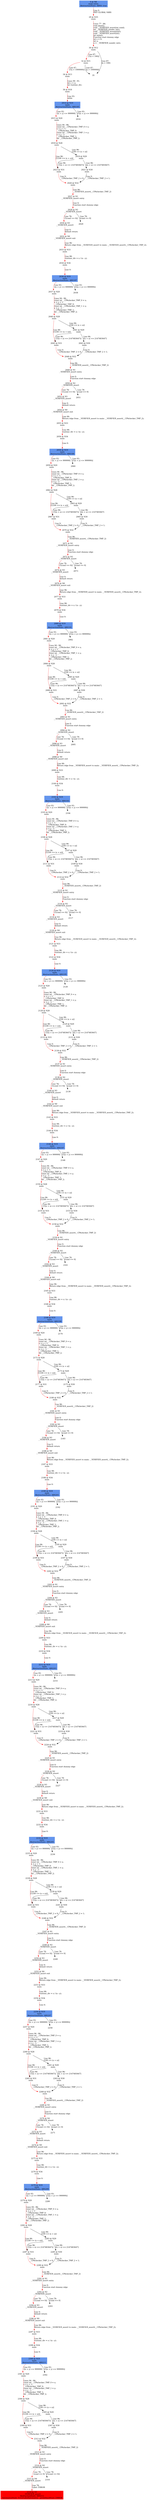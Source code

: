 digraph ARG {
node [style="filled" shape="box" color="white"]
0 [fillcolor="cornflowerblue" label="0 @ N8\nmain entry\nAbstractionState: ABS0: true\n" id="0"]
29 [label="29 @ N35\nmain\n" id="29"]
30 [label="30 @ N12\nmain\n" id="30"]
32 [label="32 @ N15\nmain\n" id="32"]
34 [label="34 @ N13\nmain\n" id="34"]
36 [label="36 @ N18\nmain\n" id="36"]
2014 [fillcolor="cornflowerblue" label="2014 @ N19\nmain\nAbstractionState: ABS185\n" id="2014"]
2015 [label="2015 @ N20\nmain\n" id="2015"]
2018 [label="2018 @ N28\nmain\n" id="2018"]
2023 [label="2023 @ N31\nmain\n" id="2023"]
2026 [label="2026 @ N32\nmain\n" id="2026"]
2027 [label="2027 @ N1\n__VERIFIER_assert entry\n" id="2027"]
2028 [label="2028 @ N2\n__VERIFIER_assert\n" id="2028"]
2030 [label="2030 @ N3\n__VERIFIER_assert\n" id="2030"]
2032 [label="2032 @ N0\n__VERIFIER_assert exit\n" id="2032"]
2033 [label="2033 @ N33\nmain\n" id="2033"]
2034 [label="2034 @ N34\nmain\n" id="2034"]
2036 [fillcolor="cornflowerblue" label="2036 @ N19\nmain\nAbstractionState: ABS187\n" id="2036"]
2037 [label="2037 @ N20\nmain\n" id="2037"]
2040 [label="2040 @ N28\nmain\n" id="2040"]
2045 [label="2045 @ N31\nmain\n" id="2045"]
2048 [label="2048 @ N32\nmain\n" id="2048"]
2049 [label="2049 @ N1\n__VERIFIER_assert entry\n" id="2049"]
2050 [label="2050 @ N2\n__VERIFIER_assert\n" id="2050"]
2052 [label="2052 @ N3\n__VERIFIER_assert\n" id="2052"]
2054 [label="2054 @ N0\n__VERIFIER_assert exit\n" id="2054"]
2055 [label="2055 @ N33\nmain\n" id="2055"]
2056 [label="2056 @ N34\nmain\n" id="2056"]
2058 [fillcolor="cornflowerblue" label="2058 @ N19\nmain\nAbstractionState: ABS189\n" id="2058"]
2059 [label="2059 @ N20\nmain\n" id="2059"]
2062 [label="2062 @ N28\nmain\n" id="2062"]
2067 [label="2067 @ N31\nmain\n" id="2067"]
2070 [label="2070 @ N32\nmain\n" id="2070"]
2071 [label="2071 @ N1\n__VERIFIER_assert entry\n" id="2071"]
2072 [label="2072 @ N2\n__VERIFIER_assert\n" id="2072"]
2074 [label="2074 @ N3\n__VERIFIER_assert\n" id="2074"]
2076 [label="2076 @ N0\n__VERIFIER_assert exit\n" id="2076"]
2077 [label="2077 @ N33\nmain\n" id="2077"]
2078 [label="2078 @ N34\nmain\n" id="2078"]
2080 [fillcolor="cornflowerblue" label="2080 @ N19\nmain\nAbstractionState: ABS191\n" id="2080"]
2081 [label="2081 @ N20\nmain\n" id="2081"]
2084 [label="2084 @ N28\nmain\n" id="2084"]
2089 [label="2089 @ N31\nmain\n" id="2089"]
2092 [label="2092 @ N32\nmain\n" id="2092"]
2093 [label="2093 @ N1\n__VERIFIER_assert entry\n" id="2093"]
2094 [label="2094 @ N2\n__VERIFIER_assert\n" id="2094"]
2096 [label="2096 @ N3\n__VERIFIER_assert\n" id="2096"]
2098 [label="2098 @ N0\n__VERIFIER_assert exit\n" id="2098"]
2099 [label="2099 @ N33\nmain\n" id="2099"]
2100 [label="2100 @ N34\nmain\n" id="2100"]
2102 [fillcolor="cornflowerblue" label="2102 @ N19\nmain\nAbstractionState: ABS193\n" id="2102"]
2103 [label="2103 @ N20\nmain\n" id="2103"]
2106 [label="2106 @ N28\nmain\n" id="2106"]
2111 [label="2111 @ N31\nmain\n" id="2111"]
2114 [label="2114 @ N32\nmain\n" id="2114"]
2115 [label="2115 @ N1\n__VERIFIER_assert entry\n" id="2115"]
2116 [label="2116 @ N2\n__VERIFIER_assert\n" id="2116"]
2118 [label="2118 @ N3\n__VERIFIER_assert\n" id="2118"]
2120 [label="2120 @ N0\n__VERIFIER_assert exit\n" id="2120"]
2121 [label="2121 @ N33\nmain\n" id="2121"]
2122 [label="2122 @ N34\nmain\n" id="2122"]
2124 [fillcolor="cornflowerblue" label="2124 @ N19\nmain\nAbstractionState: ABS195\n" id="2124"]
2125 [label="2125 @ N20\nmain\n" id="2125"]
2128 [label="2128 @ N28\nmain\n" id="2128"]
2133 [label="2133 @ N31\nmain\n" id="2133"]
2136 [label="2136 @ N32\nmain\n" id="2136"]
2137 [label="2137 @ N1\n__VERIFIER_assert entry\n" id="2137"]
2138 [label="2138 @ N2\n__VERIFIER_assert\n" id="2138"]
2140 [label="2140 @ N3\n__VERIFIER_assert\n" id="2140"]
2142 [label="2142 @ N0\n__VERIFIER_assert exit\n" id="2142"]
2143 [label="2143 @ N33\nmain\n" id="2143"]
2144 [label="2144 @ N34\nmain\n" id="2144"]
2146 [fillcolor="cornflowerblue" label="2146 @ N19\nmain\nAbstractionState: ABS197\n" id="2146"]
2147 [label="2147 @ N20\nmain\n" id="2147"]
2150 [label="2150 @ N28\nmain\n" id="2150"]
2155 [label="2155 @ N31\nmain\n" id="2155"]
2158 [label="2158 @ N32\nmain\n" id="2158"]
2159 [label="2159 @ N1\n__VERIFIER_assert entry\n" id="2159"]
2160 [label="2160 @ N2\n__VERIFIER_assert\n" id="2160"]
2162 [label="2162 @ N3\n__VERIFIER_assert\n" id="2162"]
2164 [label="2164 @ N0\n__VERIFIER_assert exit\n" id="2164"]
2165 [label="2165 @ N33\nmain\n" id="2165"]
2166 [label="2166 @ N34\nmain\n" id="2166"]
2168 [fillcolor="cornflowerblue" label="2168 @ N19\nmain\nAbstractionState: ABS199\n" id="2168"]
2169 [label="2169 @ N20\nmain\n" id="2169"]
2172 [label="2172 @ N28\nmain\n" id="2172"]
2177 [label="2177 @ N31\nmain\n" id="2177"]
2180 [label="2180 @ N32\nmain\n" id="2180"]
2181 [label="2181 @ N1\n__VERIFIER_assert entry\n" id="2181"]
2182 [label="2182 @ N2\n__VERIFIER_assert\n" id="2182"]
2184 [label="2184 @ N3\n__VERIFIER_assert\n" id="2184"]
2186 [label="2186 @ N0\n__VERIFIER_assert exit\n" id="2186"]
2187 [label="2187 @ N33\nmain\n" id="2187"]
2188 [label="2188 @ N34\nmain\n" id="2188"]
2190 [fillcolor="cornflowerblue" label="2190 @ N19\nmain\nAbstractionState: ABS201\n" id="2190"]
2191 [label="2191 @ N20\nmain\n" id="2191"]
2194 [label="2194 @ N28\nmain\n" id="2194"]
2199 [label="2199 @ N31\nmain\n" id="2199"]
2202 [label="2202 @ N32\nmain\n" id="2202"]
2203 [label="2203 @ N1\n__VERIFIER_assert entry\n" id="2203"]
2204 [label="2204 @ N2\n__VERIFIER_assert\n" id="2204"]
2206 [label="2206 @ N3\n__VERIFIER_assert\n" id="2206"]
2208 [label="2208 @ N0\n__VERIFIER_assert exit\n" id="2208"]
2209 [label="2209 @ N33\nmain\n" id="2209"]
2210 [label="2210 @ N34\nmain\n" id="2210"]
2212 [fillcolor="cornflowerblue" label="2212 @ N19\nmain\nAbstractionState: ABS203\n" id="2212"]
2213 [label="2213 @ N20\nmain\n" id="2213"]
2216 [label="2216 @ N28\nmain\n" id="2216"]
2221 [label="2221 @ N31\nmain\n" id="2221"]
2224 [label="2224 @ N32\nmain\n" id="2224"]
2225 [label="2225 @ N1\n__VERIFIER_assert entry\n" id="2225"]
2226 [label="2226 @ N2\n__VERIFIER_assert\n" id="2226"]
2228 [label="2228 @ N3\n__VERIFIER_assert\n" id="2228"]
2230 [label="2230 @ N0\n__VERIFIER_assert exit\n" id="2230"]
2231 [label="2231 @ N33\nmain\n" id="2231"]
2232 [label="2232 @ N34\nmain\n" id="2232"]
2234 [fillcolor="cornflowerblue" label="2234 @ N19\nmain\nAbstractionState: ABS205\n" id="2234"]
2235 [label="2235 @ N20\nmain\n" id="2235"]
2238 [label="2238 @ N28\nmain\n" id="2238"]
2243 [label="2243 @ N31\nmain\n" id="2243"]
2246 [label="2246 @ N32\nmain\n" id="2246"]
2247 [label="2247 @ N1\n__VERIFIER_assert entry\n" id="2247"]
2248 [label="2248 @ N2\n__VERIFIER_assert\n" id="2248"]
2250 [label="2250 @ N3\n__VERIFIER_assert\n" id="2250"]
2252 [label="2252 @ N0\n__VERIFIER_assert exit\n" id="2252"]
2253 [label="2253 @ N33\nmain\n" id="2253"]
2254 [label="2254 @ N34\nmain\n" id="2254"]
2256 [fillcolor="cornflowerblue" label="2256 @ N19\nmain\nAbstractionState: ABS207\n" id="2256"]
2257 [label="2257 @ N20\nmain\n" id="2257"]
2260 [label="2260 @ N28\nmain\n" id="2260"]
2265 [label="2265 @ N31\nmain\n" id="2265"]
2268 [label="2268 @ N32\nmain\n" id="2268"]
2269 [label="2269 @ N1\n__VERIFIER_assert entry\n" id="2269"]
2270 [label="2270 @ N2\n__VERIFIER_assert\n" id="2270"]
2272 [label="2272 @ N3\n__VERIFIER_assert\n" id="2272"]
2274 [label="2274 @ N0\n__VERIFIER_assert exit\n" id="2274"]
2275 [label="2275 @ N33\nmain\n" id="2275"]
2276 [label="2276 @ N34\nmain\n" id="2276"]
2278 [fillcolor="cornflowerblue" label="2278 @ N19\nmain\nAbstractionState: ABS209\n" id="2278"]
2279 [label="2279 @ N20\nmain\n" id="2279"]
2282 [label="2282 @ N28\nmain\n" id="2282"]
2287 [label="2287 @ N31\nmain\n" id="2287"]
2290 [label="2290 @ N32\nmain\n" id="2290"]
2291 [label="2291 @ N1\n__VERIFIER_assert entry\n" id="2291"]
2292 [label="2292 @ N2\n__VERIFIER_assert\n" id="2292"]
2294 [label="2294 @ N3\n__VERIFIER_assert\n" id="2294"]
2296 [label="2296 @ N0\n__VERIFIER_assert exit\n" id="2296"]
2297 [label="2297 @ N33\nmain\n" id="2297"]
2298 [label="2298 @ N34\nmain\n" id="2298"]
2300 [fillcolor="cornflowerblue" label="2300 @ N19\nmain\nAbstractionState: ABS211\n" id="2300"]
2301 [label="2301 @ N20\nmain\n" id="2301"]
2304 [label="2304 @ N28\nmain\n" id="2304"]
2309 [label="2309 @ N31\nmain\n" id="2309"]
2312 [label="2312 @ N32\nmain\n" id="2312"]
2313 [label="2313 @ N1\n__VERIFIER_assert entry\n" id="2313"]
2314 [label="2314 @ N2\n__VERIFIER_assert\n" id="2314"]
2315 [label="2315 @ N4\n__VERIFIER_assert\n" id="2315"]
2318 [fillcolor="red" label="2318 @ N5\n__VERIFIER_assert\nAbstractionState: ABS212\n AutomatonState: ErrorLabelAutomaton: _predefinedState_ERROR\n" id="2318"]
2305 [label="2305 @ N29\nmain\n" id="2305"]
2307 [label="2307 @ N30\nmain\n" id="2307"]
2283 [label="2283 @ N29\nmain\n" id="2283"]
2285 [label="2285 @ N30\nmain\n" id="2285"]
2261 [label="2261 @ N29\nmain\n" id="2261"]
2263 [label="2263 @ N30\nmain\n" id="2263"]
2239 [label="2239 @ N29\nmain\n" id="2239"]
2241 [label="2241 @ N30\nmain\n" id="2241"]
2217 [label="2217 @ N29\nmain\n" id="2217"]
2219 [label="2219 @ N30\nmain\n" id="2219"]
2195 [label="2195 @ N29\nmain\n" id="2195"]
2197 [label="2197 @ N30\nmain\n" id="2197"]
2173 [label="2173 @ N29\nmain\n" id="2173"]
2175 [label="2175 @ N30\nmain\n" id="2175"]
2151 [label="2151 @ N29\nmain\n" id="2151"]
2153 [label="2153 @ N30\nmain\n" id="2153"]
2129 [label="2129 @ N29\nmain\n" id="2129"]
2131 [label="2131 @ N30\nmain\n" id="2131"]
2107 [label="2107 @ N29\nmain\n" id="2107"]
2109 [label="2109 @ N30\nmain\n" id="2109"]
2085 [label="2085 @ N29\nmain\n" id="2085"]
2087 [label="2087 @ N30\nmain\n" id="2087"]
2063 [label="2063 @ N29\nmain\n" id="2063"]
2065 [label="2065 @ N30\nmain\n" id="2065"]
2041 [label="2041 @ N29\nmain\n" id="2041"]
2043 [label="2043 @ N30\nmain\n" id="2043"]
2019 [label="2019 @ N29\nmain\n" id="2019"]
2021 [label="2021 @ N30\nmain\n" id="2021"]
0 -> 29 [color="red" label="Line 0: \lINIT GLOBAL VARS\l" id="0 -> 29"]
29 -> 30 [color="red" label="Lines 77 - 86: \lvoid abort();\lvoid __VERIFIER_assert(int cond);\lint __VERIFIER_nondet_int();\lvoid __VERIFIER_assume(int);\lvoid __VERIFIER_assert(int);\lint main();\lFunction start dummy edge\lint x = 0;\lint n;\ln = __VERIFIER_nondet_int();\l" id="29 -> 30"]
30 -> 32 [color="red" label="Line 87: \l[!(n < 100)]\l" id="30 -> 32"]
30 -> 35 [label="Line 87: \l[n < 100]\l" id="30 -> 35"]
32 -> 34 [color="red" label="Line 87: \l[!(n > 1000000)]\l" id="32 -> 34"]
32 -> 35 [label="Line 87: \l[n > 1000000]\l" id="32 -> 35"]
34 -> 36 [color="red" label="Lines 90 - 91: \lint y = n;\lint runtime_div;\l" id="34 -> 36"]
36 -> 2014 [color="red" label="Line 93: \lwhile\l" id="36 -> 2014"]
2014 -> 2015 [color="red" label="Line 93: \l[(x + y) <= 999999]\l" id="2014 -> 2015"]
2014 -> 2016 [label="Line 93: \l[!((x + y) <= 999999)]\l" id="2014 -> 2016"]
2015 -> 2018 [color="red" label="Lines 94 - 96: \lconst int __CPAchecker_TMP_0 = x;\lx = x + 1;\l__CPAchecker_TMP_0;\lconst int __CPAchecker_TMP_1 = y;\ly = y - 1;\l__CPAchecker_TMP_1;\lint __CPAchecker_TMP_2;\l" id="2015 -> 2018"]
2018 -> 2019 [label="Line 96: \l[100 <= (x + n)]\l" id="2018 -> 2019"]
2018 -> 2023 [color="red" label="Line 96: \l[!(100 <= (x + n))]\l" id="2018 -> 2023"]
2023 -> 2026 [color="red" label="Line 0: \l__CPAchecker_TMP_2 = 0;\l" id="2023 -> 2026"]
2026 -> 2027 [color="red" label="Line 96: \l__VERIFIER_assert(__CPAchecker_TMP_2)\l" id="2026 -> 2027"]
2027 -> 2028 [color="red" label="Line 0: \lFunction start dummy edge\l" id="2027 -> 2028"]
2028 -> 2029 [label="Line 78: \l[cond == 0]\l" id="2028 -> 2029"]
2028 -> 2030 [color="red" label="Line 78: \l[!(cond == 0)]\l" id="2028 -> 2030"]
2030 -> 2032 [color="red" label="Line 0: \ldefault return\l" id="2030 -> 2032"]
2032 -> 2033 [color="red" label="Line 96: \lReturn edge from __VERIFIER_assert to main: __VERIFIER_assert(__CPAchecker_TMP_2);\l" id="2032 -> 2033"]
2033 -> 2034 [color="red" label="Line 98: \lruntime_div = x / (n - y);\l" id="2033 -> 2034"]
2034 -> 2036 [color="red" label="Line 0: \l\l" id="2034 -> 2036"]
2036 -> 2037 [color="red" label="Line 93: \l[(x + y) <= 999999]\l" id="2036 -> 2037"]
2036 -> 2038 [label="Line 93: \l[!((x + y) <= 999999)]\l" id="2036 -> 2038"]
2037 -> 2040 [color="red" label="Lines 94 - 96: \lconst int __CPAchecker_TMP_0 = x;\lx = x + 1;\l__CPAchecker_TMP_0;\lconst int __CPAchecker_TMP_1 = y;\ly = y - 1;\l__CPAchecker_TMP_1;\lint __CPAchecker_TMP_2;\l" id="2037 -> 2040"]
2040 -> 2041 [label="Line 96: \l[100 <= (x + n)]\l" id="2040 -> 2041"]
2040 -> 2045 [color="red" label="Line 96: \l[!(100 <= (x + n))]\l" id="2040 -> 2045"]
2045 -> 2048 [color="red" label="Line 0: \l__CPAchecker_TMP_2 = 0;\l" id="2045 -> 2048"]
2048 -> 2049 [color="red" label="Line 96: \l__VERIFIER_assert(__CPAchecker_TMP_2)\l" id="2048 -> 2049"]
2049 -> 2050 [color="red" label="Line 0: \lFunction start dummy edge\l" id="2049 -> 2050"]
2050 -> 2051 [label="Line 78: \l[cond == 0]\l" id="2050 -> 2051"]
2050 -> 2052 [color="red" label="Line 78: \l[!(cond == 0)]\l" id="2050 -> 2052"]
2052 -> 2054 [color="red" label="Line 0: \ldefault return\l" id="2052 -> 2054"]
2054 -> 2055 [color="red" label="Line 96: \lReturn edge from __VERIFIER_assert to main: __VERIFIER_assert(__CPAchecker_TMP_2);\l" id="2054 -> 2055"]
2055 -> 2056 [color="red" label="Line 98: \lruntime_div = x / (n - y);\l" id="2055 -> 2056"]
2056 -> 2058 [color="red" label="Line 0: \l\l" id="2056 -> 2058"]
2058 -> 2059 [color="red" label="Line 93: \l[(x + y) <= 999999]\l" id="2058 -> 2059"]
2058 -> 2060 [label="Line 93: \l[!((x + y) <= 999999)]\l" id="2058 -> 2060"]
2059 -> 2062 [color="red" label="Lines 94 - 96: \lconst int __CPAchecker_TMP_0 = x;\lx = x + 1;\l__CPAchecker_TMP_0;\lconst int __CPAchecker_TMP_1 = y;\ly = y - 1;\l__CPAchecker_TMP_1;\lint __CPAchecker_TMP_2;\l" id="2059 -> 2062"]
2062 -> 2063 [label="Line 96: \l[100 <= (x + n)]\l" id="2062 -> 2063"]
2062 -> 2067 [color="red" label="Line 96: \l[!(100 <= (x + n))]\l" id="2062 -> 2067"]
2067 -> 2070 [color="red" label="Line 0: \l__CPAchecker_TMP_2 = 0;\l" id="2067 -> 2070"]
2070 -> 2071 [color="red" label="Line 96: \l__VERIFIER_assert(__CPAchecker_TMP_2)\l" id="2070 -> 2071"]
2071 -> 2072 [color="red" label="Line 0: \lFunction start dummy edge\l" id="2071 -> 2072"]
2072 -> 2073 [label="Line 78: \l[cond == 0]\l" id="2072 -> 2073"]
2072 -> 2074 [color="red" label="Line 78: \l[!(cond == 0)]\l" id="2072 -> 2074"]
2074 -> 2076 [color="red" label="Line 0: \ldefault return\l" id="2074 -> 2076"]
2076 -> 2077 [color="red" label="Line 96: \lReturn edge from __VERIFIER_assert to main: __VERIFIER_assert(__CPAchecker_TMP_2);\l" id="2076 -> 2077"]
2077 -> 2078 [color="red" label="Line 98: \lruntime_div = x / (n - y);\l" id="2077 -> 2078"]
2078 -> 2080 [color="red" label="Line 0: \l\l" id="2078 -> 2080"]
2080 -> 2081 [color="red" label="Line 93: \l[(x + y) <= 999999]\l" id="2080 -> 2081"]
2080 -> 2082 [label="Line 93: \l[!((x + y) <= 999999)]\l" id="2080 -> 2082"]
2081 -> 2084 [color="red" label="Lines 94 - 96: \lconst int __CPAchecker_TMP_0 = x;\lx = x + 1;\l__CPAchecker_TMP_0;\lconst int __CPAchecker_TMP_1 = y;\ly = y - 1;\l__CPAchecker_TMP_1;\lint __CPAchecker_TMP_2;\l" id="2081 -> 2084"]
2084 -> 2085 [label="Line 96: \l[100 <= (x + n)]\l" id="2084 -> 2085"]
2084 -> 2089 [color="red" label="Line 96: \l[!(100 <= (x + n))]\l" id="2084 -> 2089"]
2089 -> 2092 [color="red" label="Line 0: \l__CPAchecker_TMP_2 = 0;\l" id="2089 -> 2092"]
2092 -> 2093 [color="red" label="Line 96: \l__VERIFIER_assert(__CPAchecker_TMP_2)\l" id="2092 -> 2093"]
2093 -> 2094 [color="red" label="Line 0: \lFunction start dummy edge\l" id="2093 -> 2094"]
2094 -> 2095 [label="Line 78: \l[cond == 0]\l" id="2094 -> 2095"]
2094 -> 2096 [color="red" label="Line 78: \l[!(cond == 0)]\l" id="2094 -> 2096"]
2096 -> 2098 [color="red" label="Line 0: \ldefault return\l" id="2096 -> 2098"]
2098 -> 2099 [color="red" label="Line 96: \lReturn edge from __VERIFIER_assert to main: __VERIFIER_assert(__CPAchecker_TMP_2);\l" id="2098 -> 2099"]
2099 -> 2100 [color="red" label="Line 98: \lruntime_div = x / (n - y);\l" id="2099 -> 2100"]
2100 -> 2102 [color="red" label="Line 0: \l\l" id="2100 -> 2102"]
2102 -> 2103 [color="red" label="Line 93: \l[(x + y) <= 999999]\l" id="2102 -> 2103"]
2102 -> 2104 [label="Line 93: \l[!((x + y) <= 999999)]\l" id="2102 -> 2104"]
2103 -> 2106 [color="red" label="Lines 94 - 96: \lconst int __CPAchecker_TMP_0 = x;\lx = x + 1;\l__CPAchecker_TMP_0;\lconst int __CPAchecker_TMP_1 = y;\ly = y - 1;\l__CPAchecker_TMP_1;\lint __CPAchecker_TMP_2;\l" id="2103 -> 2106"]
2106 -> 2107 [label="Line 96: \l[100 <= (x + n)]\l" id="2106 -> 2107"]
2106 -> 2111 [color="red" label="Line 96: \l[!(100 <= (x + n))]\l" id="2106 -> 2111"]
2111 -> 2114 [color="red" label="Line 0: \l__CPAchecker_TMP_2 = 0;\l" id="2111 -> 2114"]
2114 -> 2115 [color="red" label="Line 96: \l__VERIFIER_assert(__CPAchecker_TMP_2)\l" id="2114 -> 2115"]
2115 -> 2116 [color="red" label="Line 0: \lFunction start dummy edge\l" id="2115 -> 2116"]
2116 -> 2117 [label="Line 78: \l[cond == 0]\l" id="2116 -> 2117"]
2116 -> 2118 [color="red" label="Line 78: \l[!(cond == 0)]\l" id="2116 -> 2118"]
2118 -> 2120 [color="red" label="Line 0: \ldefault return\l" id="2118 -> 2120"]
2120 -> 2121 [color="red" label="Line 96: \lReturn edge from __VERIFIER_assert to main: __VERIFIER_assert(__CPAchecker_TMP_2);\l" id="2120 -> 2121"]
2121 -> 2122 [color="red" label="Line 98: \lruntime_div = x / (n - y);\l" id="2121 -> 2122"]
2122 -> 2124 [color="red" label="Line 0: \l\l" id="2122 -> 2124"]
2124 -> 2125 [color="red" label="Line 93: \l[(x + y) <= 999999]\l" id="2124 -> 2125"]
2124 -> 2126 [label="Line 93: \l[!((x + y) <= 999999)]\l" id="2124 -> 2126"]
2125 -> 2128 [color="red" label="Lines 94 - 96: \lconst int __CPAchecker_TMP_0 = x;\lx = x + 1;\l__CPAchecker_TMP_0;\lconst int __CPAchecker_TMP_1 = y;\ly = y - 1;\l__CPAchecker_TMP_1;\lint __CPAchecker_TMP_2;\l" id="2125 -> 2128"]
2128 -> 2129 [label="Line 96: \l[100 <= (x + n)]\l" id="2128 -> 2129"]
2128 -> 2133 [color="red" label="Line 96: \l[!(100 <= (x + n))]\l" id="2128 -> 2133"]
2133 -> 2136 [color="red" label="Line 0: \l__CPAchecker_TMP_2 = 0;\l" id="2133 -> 2136"]
2136 -> 2137 [color="red" label="Line 96: \l__VERIFIER_assert(__CPAchecker_TMP_2)\l" id="2136 -> 2137"]
2137 -> 2138 [color="red" label="Line 0: \lFunction start dummy edge\l" id="2137 -> 2138"]
2138 -> 2139 [label="Line 78: \l[cond == 0]\l" id="2138 -> 2139"]
2138 -> 2140 [color="red" label="Line 78: \l[!(cond == 0)]\l" id="2138 -> 2140"]
2140 -> 2142 [color="red" label="Line 0: \ldefault return\l" id="2140 -> 2142"]
2142 -> 2143 [color="red" label="Line 96: \lReturn edge from __VERIFIER_assert to main: __VERIFIER_assert(__CPAchecker_TMP_2);\l" id="2142 -> 2143"]
2143 -> 2144 [color="red" label="Line 98: \lruntime_div = x / (n - y);\l" id="2143 -> 2144"]
2144 -> 2146 [color="red" label="Line 0: \l\l" id="2144 -> 2146"]
2146 -> 2147 [color="red" label="Line 93: \l[(x + y) <= 999999]\l" id="2146 -> 2147"]
2146 -> 2148 [label="Line 93: \l[!((x + y) <= 999999)]\l" id="2146 -> 2148"]
2147 -> 2150 [color="red" label="Lines 94 - 96: \lconst int __CPAchecker_TMP_0 = x;\lx = x + 1;\l__CPAchecker_TMP_0;\lconst int __CPAchecker_TMP_1 = y;\ly = y - 1;\l__CPAchecker_TMP_1;\lint __CPAchecker_TMP_2;\l" id="2147 -> 2150"]
2150 -> 2151 [label="Line 96: \l[100 <= (x + n)]\l" id="2150 -> 2151"]
2150 -> 2155 [color="red" label="Line 96: \l[!(100 <= (x + n))]\l" id="2150 -> 2155"]
2155 -> 2158 [color="red" label="Line 0: \l__CPAchecker_TMP_2 = 0;\l" id="2155 -> 2158"]
2158 -> 2159 [color="red" label="Line 96: \l__VERIFIER_assert(__CPAchecker_TMP_2)\l" id="2158 -> 2159"]
2159 -> 2160 [color="red" label="Line 0: \lFunction start dummy edge\l" id="2159 -> 2160"]
2160 -> 2161 [label="Line 78: \l[cond == 0]\l" id="2160 -> 2161"]
2160 -> 2162 [color="red" label="Line 78: \l[!(cond == 0)]\l" id="2160 -> 2162"]
2162 -> 2164 [color="red" label="Line 0: \ldefault return\l" id="2162 -> 2164"]
2164 -> 2165 [color="red" label="Line 96: \lReturn edge from __VERIFIER_assert to main: __VERIFIER_assert(__CPAchecker_TMP_2);\l" id="2164 -> 2165"]
2165 -> 2166 [color="red" label="Line 98: \lruntime_div = x / (n - y);\l" id="2165 -> 2166"]
2166 -> 2168 [color="red" label="Line 0: \l\l" id="2166 -> 2168"]
2168 -> 2169 [color="red" label="Line 93: \l[(x + y) <= 999999]\l" id="2168 -> 2169"]
2168 -> 2170 [label="Line 93: \l[!((x + y) <= 999999)]\l" id="2168 -> 2170"]
2169 -> 2172 [color="red" label="Lines 94 - 96: \lconst int __CPAchecker_TMP_0 = x;\lx = x + 1;\l__CPAchecker_TMP_0;\lconst int __CPAchecker_TMP_1 = y;\ly = y - 1;\l__CPAchecker_TMP_1;\lint __CPAchecker_TMP_2;\l" id="2169 -> 2172"]
2172 -> 2173 [label="Line 96: \l[100 <= (x + n)]\l" id="2172 -> 2173"]
2172 -> 2177 [color="red" label="Line 96: \l[!(100 <= (x + n))]\l" id="2172 -> 2177"]
2177 -> 2180 [color="red" label="Line 0: \l__CPAchecker_TMP_2 = 0;\l" id="2177 -> 2180"]
2180 -> 2181 [color="red" label="Line 96: \l__VERIFIER_assert(__CPAchecker_TMP_2)\l" id="2180 -> 2181"]
2181 -> 2182 [color="red" label="Line 0: \lFunction start dummy edge\l" id="2181 -> 2182"]
2182 -> 2183 [label="Line 78: \l[cond == 0]\l" id="2182 -> 2183"]
2182 -> 2184 [color="red" label="Line 78: \l[!(cond == 0)]\l" id="2182 -> 2184"]
2184 -> 2186 [color="red" label="Line 0: \ldefault return\l" id="2184 -> 2186"]
2186 -> 2187 [color="red" label="Line 96: \lReturn edge from __VERIFIER_assert to main: __VERIFIER_assert(__CPAchecker_TMP_2);\l" id="2186 -> 2187"]
2187 -> 2188 [color="red" label="Line 98: \lruntime_div = x / (n - y);\l" id="2187 -> 2188"]
2188 -> 2190 [color="red" label="Line 0: \l\l" id="2188 -> 2190"]
2190 -> 2191 [color="red" label="Line 93: \l[(x + y) <= 999999]\l" id="2190 -> 2191"]
2190 -> 2192 [label="Line 93: \l[!((x + y) <= 999999)]\l" id="2190 -> 2192"]
2191 -> 2194 [color="red" label="Lines 94 - 96: \lconst int __CPAchecker_TMP_0 = x;\lx = x + 1;\l__CPAchecker_TMP_0;\lconst int __CPAchecker_TMP_1 = y;\ly = y - 1;\l__CPAchecker_TMP_1;\lint __CPAchecker_TMP_2;\l" id="2191 -> 2194"]
2194 -> 2195 [label="Line 96: \l[100 <= (x + n)]\l" id="2194 -> 2195"]
2194 -> 2199 [color="red" label="Line 96: \l[!(100 <= (x + n))]\l" id="2194 -> 2199"]
2199 -> 2202 [color="red" label="Line 0: \l__CPAchecker_TMP_2 = 0;\l" id="2199 -> 2202"]
2202 -> 2203 [color="red" label="Line 96: \l__VERIFIER_assert(__CPAchecker_TMP_2)\l" id="2202 -> 2203"]
2203 -> 2204 [color="red" label="Line 0: \lFunction start dummy edge\l" id="2203 -> 2204"]
2204 -> 2205 [label="Line 78: \l[cond == 0]\l" id="2204 -> 2205"]
2204 -> 2206 [color="red" label="Line 78: \l[!(cond == 0)]\l" id="2204 -> 2206"]
2206 -> 2208 [color="red" label="Line 0: \ldefault return\l" id="2206 -> 2208"]
2208 -> 2209 [color="red" label="Line 96: \lReturn edge from __VERIFIER_assert to main: __VERIFIER_assert(__CPAchecker_TMP_2);\l" id="2208 -> 2209"]
2209 -> 2210 [color="red" label="Line 98: \lruntime_div = x / (n - y);\l" id="2209 -> 2210"]
2210 -> 2212 [color="red" label="Line 0: \l\l" id="2210 -> 2212"]
2212 -> 2213 [color="red" label="Line 93: \l[(x + y) <= 999999]\l" id="2212 -> 2213"]
2212 -> 2214 [label="Line 93: \l[!((x + y) <= 999999)]\l" id="2212 -> 2214"]
2213 -> 2216 [color="red" label="Lines 94 - 96: \lconst int __CPAchecker_TMP_0 = x;\lx = x + 1;\l__CPAchecker_TMP_0;\lconst int __CPAchecker_TMP_1 = y;\ly = y - 1;\l__CPAchecker_TMP_1;\lint __CPAchecker_TMP_2;\l" id="2213 -> 2216"]
2216 -> 2217 [label="Line 96: \l[100 <= (x + n)]\l" id="2216 -> 2217"]
2216 -> 2221 [color="red" label="Line 96: \l[!(100 <= (x + n))]\l" id="2216 -> 2221"]
2221 -> 2224 [color="red" label="Line 0: \l__CPAchecker_TMP_2 = 0;\l" id="2221 -> 2224"]
2224 -> 2225 [color="red" label="Line 96: \l__VERIFIER_assert(__CPAchecker_TMP_2)\l" id="2224 -> 2225"]
2225 -> 2226 [color="red" label="Line 0: \lFunction start dummy edge\l" id="2225 -> 2226"]
2226 -> 2227 [label="Line 78: \l[cond == 0]\l" id="2226 -> 2227"]
2226 -> 2228 [color="red" label="Line 78: \l[!(cond == 0)]\l" id="2226 -> 2228"]
2228 -> 2230 [color="red" label="Line 0: \ldefault return\l" id="2228 -> 2230"]
2230 -> 2231 [color="red" label="Line 96: \lReturn edge from __VERIFIER_assert to main: __VERIFIER_assert(__CPAchecker_TMP_2);\l" id="2230 -> 2231"]
2231 -> 2232 [color="red" label="Line 98: \lruntime_div = x / (n - y);\l" id="2231 -> 2232"]
2232 -> 2234 [color="red" label="Line 0: \l\l" id="2232 -> 2234"]
2234 -> 2235 [color="red" label="Line 93: \l[(x + y) <= 999999]\l" id="2234 -> 2235"]
2234 -> 2236 [label="Line 93: \l[!((x + y) <= 999999)]\l" id="2234 -> 2236"]
2235 -> 2238 [color="red" label="Lines 94 - 96: \lconst int __CPAchecker_TMP_0 = x;\lx = x + 1;\l__CPAchecker_TMP_0;\lconst int __CPAchecker_TMP_1 = y;\ly = y - 1;\l__CPAchecker_TMP_1;\lint __CPAchecker_TMP_2;\l" id="2235 -> 2238"]
2238 -> 2239 [label="Line 96: \l[100 <= (x + n)]\l" id="2238 -> 2239"]
2238 -> 2243 [color="red" label="Line 96: \l[!(100 <= (x + n))]\l" id="2238 -> 2243"]
2243 -> 2246 [color="red" label="Line 0: \l__CPAchecker_TMP_2 = 0;\l" id="2243 -> 2246"]
2246 -> 2247 [color="red" label="Line 96: \l__VERIFIER_assert(__CPAchecker_TMP_2)\l" id="2246 -> 2247"]
2247 -> 2248 [color="red" label="Line 0: \lFunction start dummy edge\l" id="2247 -> 2248"]
2248 -> 2249 [label="Line 78: \l[cond == 0]\l" id="2248 -> 2249"]
2248 -> 2250 [color="red" label="Line 78: \l[!(cond == 0)]\l" id="2248 -> 2250"]
2250 -> 2252 [color="red" label="Line 0: \ldefault return\l" id="2250 -> 2252"]
2252 -> 2253 [color="red" label="Line 96: \lReturn edge from __VERIFIER_assert to main: __VERIFIER_assert(__CPAchecker_TMP_2);\l" id="2252 -> 2253"]
2253 -> 2254 [color="red" label="Line 98: \lruntime_div = x / (n - y);\l" id="2253 -> 2254"]
2254 -> 2256 [color="red" label="Line 0: \l\l" id="2254 -> 2256"]
2256 -> 2257 [color="red" label="Line 93: \l[(x + y) <= 999999]\l" id="2256 -> 2257"]
2256 -> 2258 [label="Line 93: \l[!((x + y) <= 999999)]\l" id="2256 -> 2258"]
2257 -> 2260 [color="red" label="Lines 94 - 96: \lconst int __CPAchecker_TMP_0 = x;\lx = x + 1;\l__CPAchecker_TMP_0;\lconst int __CPAchecker_TMP_1 = y;\ly = y - 1;\l__CPAchecker_TMP_1;\lint __CPAchecker_TMP_2;\l" id="2257 -> 2260"]
2260 -> 2261 [label="Line 96: \l[100 <= (x + n)]\l" id="2260 -> 2261"]
2260 -> 2265 [color="red" label="Line 96: \l[!(100 <= (x + n))]\l" id="2260 -> 2265"]
2265 -> 2268 [color="red" label="Line 0: \l__CPAchecker_TMP_2 = 0;\l" id="2265 -> 2268"]
2268 -> 2269 [color="red" label="Line 96: \l__VERIFIER_assert(__CPAchecker_TMP_2)\l" id="2268 -> 2269"]
2269 -> 2270 [color="red" label="Line 0: \lFunction start dummy edge\l" id="2269 -> 2270"]
2270 -> 2271 [label="Line 78: \l[cond == 0]\l" id="2270 -> 2271"]
2270 -> 2272 [color="red" label="Line 78: \l[!(cond == 0)]\l" id="2270 -> 2272"]
2272 -> 2274 [color="red" label="Line 0: \ldefault return\l" id="2272 -> 2274"]
2274 -> 2275 [color="red" label="Line 96: \lReturn edge from __VERIFIER_assert to main: __VERIFIER_assert(__CPAchecker_TMP_2);\l" id="2274 -> 2275"]
2275 -> 2276 [color="red" label="Line 98: \lruntime_div = x / (n - y);\l" id="2275 -> 2276"]
2276 -> 2278 [color="red" label="Line 0: \l\l" id="2276 -> 2278"]
2278 -> 2279 [color="red" label="Line 93: \l[(x + y) <= 999999]\l" id="2278 -> 2279"]
2278 -> 2280 [label="Line 93: \l[!((x + y) <= 999999)]\l" id="2278 -> 2280"]
2279 -> 2282 [color="red" label="Lines 94 - 96: \lconst int __CPAchecker_TMP_0 = x;\lx = x + 1;\l__CPAchecker_TMP_0;\lconst int __CPAchecker_TMP_1 = y;\ly = y - 1;\l__CPAchecker_TMP_1;\lint __CPAchecker_TMP_2;\l" id="2279 -> 2282"]
2282 -> 2283 [label="Line 96: \l[100 <= (x + n)]\l" id="2282 -> 2283"]
2282 -> 2287 [color="red" label="Line 96: \l[!(100 <= (x + n))]\l" id="2282 -> 2287"]
2287 -> 2290 [color="red" label="Line 0: \l__CPAchecker_TMP_2 = 0;\l" id="2287 -> 2290"]
2290 -> 2291 [color="red" label="Line 96: \l__VERIFIER_assert(__CPAchecker_TMP_2)\l" id="2290 -> 2291"]
2291 -> 2292 [color="red" label="Line 0: \lFunction start dummy edge\l" id="2291 -> 2292"]
2292 -> 2293 [label="Line 78: \l[cond == 0]\l" id="2292 -> 2293"]
2292 -> 2294 [color="red" label="Line 78: \l[!(cond == 0)]\l" id="2292 -> 2294"]
2294 -> 2296 [color="red" label="Line 0: \ldefault return\l" id="2294 -> 2296"]
2296 -> 2297 [color="red" label="Line 96: \lReturn edge from __VERIFIER_assert to main: __VERIFIER_assert(__CPAchecker_TMP_2);\l" id="2296 -> 2297"]
2297 -> 2298 [color="red" label="Line 98: \lruntime_div = x / (n - y);\l" id="2297 -> 2298"]
2298 -> 2300 [color="red" label="Line 0: \l\l" id="2298 -> 2300"]
2300 -> 2301 [color="red" label="Line 93: \l[(x + y) <= 999999]\l" id="2300 -> 2301"]
2300 -> 2302 [label="Line 93: \l[!((x + y) <= 999999)]\l" id="2300 -> 2302"]
2301 -> 2304 [color="red" label="Lines 94 - 96: \lconst int __CPAchecker_TMP_0 = x;\lx = x + 1;\l__CPAchecker_TMP_0;\lconst int __CPAchecker_TMP_1 = y;\ly = y - 1;\l__CPAchecker_TMP_1;\lint __CPAchecker_TMP_2;\l" id="2301 -> 2304"]
2304 -> 2305 [label="Line 96: \l[100 <= (x + n)]\l" id="2304 -> 2305"]
2304 -> 2309 [color="red" label="Line 96: \l[!(100 <= (x + n))]\l" id="2304 -> 2309"]
2309 -> 2312 [color="red" label="Line 0: \l__CPAchecker_TMP_2 = 0;\l" id="2309 -> 2312"]
2312 -> 2313 [color="red" label="Line 96: \l__VERIFIER_assert(__CPAchecker_TMP_2)\l" id="2312 -> 2313"]
2313 -> 2314 [color="red" label="Line 0: \lFunction start dummy edge\l" id="2313 -> 2314"]
2314 -> 2315 [color="red" label="Line 78: \l[cond == 0]\l" id="2314 -> 2315"]
2314 -> 2316 [label="Line 78: \l[!(cond == 0)]\l" id="2314 -> 2316"]
2315 -> 2318 [color="red" label="Line 78: \lLabel: ERROR\l" id="2315 -> 2318"]
2305 -> 2307 [label="Line 96: \l[(x + n) <= 2147483647]\l" id="2305 -> 2307"]
2305 -> 2309 [label="Line 96: \l[!((x + n) <= 2147483647)]\l" id="2305 -> 2309"]
2307 -> 2312 [label="Line 0: \l__CPAchecker_TMP_2 = 1;\l" id="2307 -> 2312"]
2283 -> 2285 [label="Line 96: \l[(x + n) <= 2147483647]\l" id="2283 -> 2285"]
2283 -> 2287 [label="Line 96: \l[!((x + n) <= 2147483647)]\l" id="2283 -> 2287"]
2285 -> 2290 [label="Line 0: \l__CPAchecker_TMP_2 = 1;\l" id="2285 -> 2290"]
2261 -> 2263 [label="Line 96: \l[(x + n) <= 2147483647]\l" id="2261 -> 2263"]
2261 -> 2265 [label="Line 96: \l[!((x + n) <= 2147483647)]\l" id="2261 -> 2265"]
2263 -> 2268 [label="Line 0: \l__CPAchecker_TMP_2 = 1;\l" id="2263 -> 2268"]
2239 -> 2241 [label="Line 96: \l[(x + n) <= 2147483647]\l" id="2239 -> 2241"]
2239 -> 2243 [label="Line 96: \l[!((x + n) <= 2147483647)]\l" id="2239 -> 2243"]
2241 -> 2246 [label="Line 0: \l__CPAchecker_TMP_2 = 1;\l" id="2241 -> 2246"]
2217 -> 2219 [label="Line 96: \l[(x + n) <= 2147483647]\l" id="2217 -> 2219"]
2217 -> 2221 [label="Line 96: \l[!((x + n) <= 2147483647)]\l" id="2217 -> 2221"]
2219 -> 2224 [label="Line 0: \l__CPAchecker_TMP_2 = 1;\l" id="2219 -> 2224"]
2195 -> 2197 [label="Line 96: \l[(x + n) <= 2147483647]\l" id="2195 -> 2197"]
2195 -> 2199 [label="Line 96: \l[!((x + n) <= 2147483647)]\l" id="2195 -> 2199"]
2197 -> 2202 [label="Line 0: \l__CPAchecker_TMP_2 = 1;\l" id="2197 -> 2202"]
2173 -> 2175 [label="Line 96: \l[(x + n) <= 2147483647]\l" id="2173 -> 2175"]
2173 -> 2177 [label="Line 96: \l[!((x + n) <= 2147483647)]\l" id="2173 -> 2177"]
2175 -> 2180 [label="Line 0: \l__CPAchecker_TMP_2 = 1;\l" id="2175 -> 2180"]
2151 -> 2153 [label="Line 96: \l[(x + n) <= 2147483647]\l" id="2151 -> 2153"]
2151 -> 2155 [label="Line 96: \l[!((x + n) <= 2147483647)]\l" id="2151 -> 2155"]
2153 -> 2158 [label="Line 0: \l__CPAchecker_TMP_2 = 1;\l" id="2153 -> 2158"]
2129 -> 2131 [label="Line 96: \l[(x + n) <= 2147483647]\l" id="2129 -> 2131"]
2129 -> 2133 [label="Line 96: \l[!((x + n) <= 2147483647)]\l" id="2129 -> 2133"]
2131 -> 2136 [label="Line 0: \l__CPAchecker_TMP_2 = 1;\l" id="2131 -> 2136"]
2107 -> 2109 [label="Line 96: \l[(x + n) <= 2147483647]\l" id="2107 -> 2109"]
2107 -> 2111 [label="Line 96: \l[!((x + n) <= 2147483647)]\l" id="2107 -> 2111"]
2109 -> 2114 [label="Line 0: \l__CPAchecker_TMP_2 = 1;\l" id="2109 -> 2114"]
2085 -> 2087 [label="Line 96: \l[(x + n) <= 2147483647]\l" id="2085 -> 2087"]
2085 -> 2089 [label="Line 96: \l[!((x + n) <= 2147483647)]\l" id="2085 -> 2089"]
2087 -> 2092 [label="Line 0: \l__CPAchecker_TMP_2 = 1;\l" id="2087 -> 2092"]
2063 -> 2065 [label="Line 96: \l[(x + n) <= 2147483647]\l" id="2063 -> 2065"]
2063 -> 2067 [label="Line 96: \l[!((x + n) <= 2147483647)]\l" id="2063 -> 2067"]
2065 -> 2070 [label="Line 0: \l__CPAchecker_TMP_2 = 1;\l" id="2065 -> 2070"]
2041 -> 2043 [label="Line 96: \l[(x + n) <= 2147483647]\l" id="2041 -> 2043"]
2041 -> 2045 [label="Line 96: \l[!((x + n) <= 2147483647)]\l" id="2041 -> 2045"]
2043 -> 2048 [label="Line 0: \l__CPAchecker_TMP_2 = 1;\l" id="2043 -> 2048"]
2019 -> 2021 [label="Line 96: \l[(x + n) <= 2147483647]\l" id="2019 -> 2021"]
2019 -> 2023 [label="Line 96: \l[!((x + n) <= 2147483647)]\l" id="2019 -> 2023"]
2021 -> 2026 [label="Line 0: \l__CPAchecker_TMP_2 = 1;\l" id="2021 -> 2026"]
}
